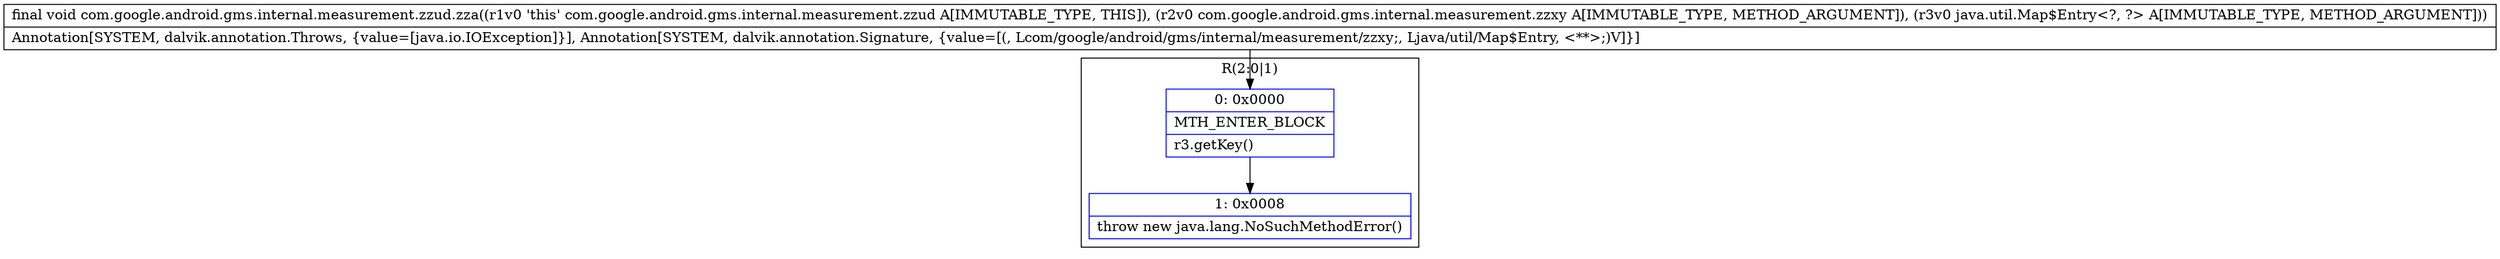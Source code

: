 digraph "CFG forcom.google.android.gms.internal.measurement.zzud.zza(Lcom\/google\/android\/gms\/internal\/measurement\/zzxy;Ljava\/util\/Map$Entry;)V" {
subgraph cluster_Region_125405049 {
label = "R(2:0|1)";
node [shape=record,color=blue];
Node_0 [shape=record,label="{0\:\ 0x0000|MTH_ENTER_BLOCK\l|r3.getKey()\l}"];
Node_1 [shape=record,label="{1\:\ 0x0008|throw new java.lang.NoSuchMethodError()\l}"];
}
MethodNode[shape=record,label="{final void com.google.android.gms.internal.measurement.zzud.zza((r1v0 'this' com.google.android.gms.internal.measurement.zzud A[IMMUTABLE_TYPE, THIS]), (r2v0 com.google.android.gms.internal.measurement.zzxy A[IMMUTABLE_TYPE, METHOD_ARGUMENT]), (r3v0 java.util.Map$Entry\<?, ?\> A[IMMUTABLE_TYPE, METHOD_ARGUMENT]))  | Annotation[SYSTEM, dalvik.annotation.Throws, \{value=[java.io.IOException]\}], Annotation[SYSTEM, dalvik.annotation.Signature, \{value=[(, Lcom\/google\/android\/gms\/internal\/measurement\/zzxy;, Ljava\/util\/Map$Entry, \<**\>;)V]\}]\l}"];
MethodNode -> Node_0;
Node_0 -> Node_1;
}

